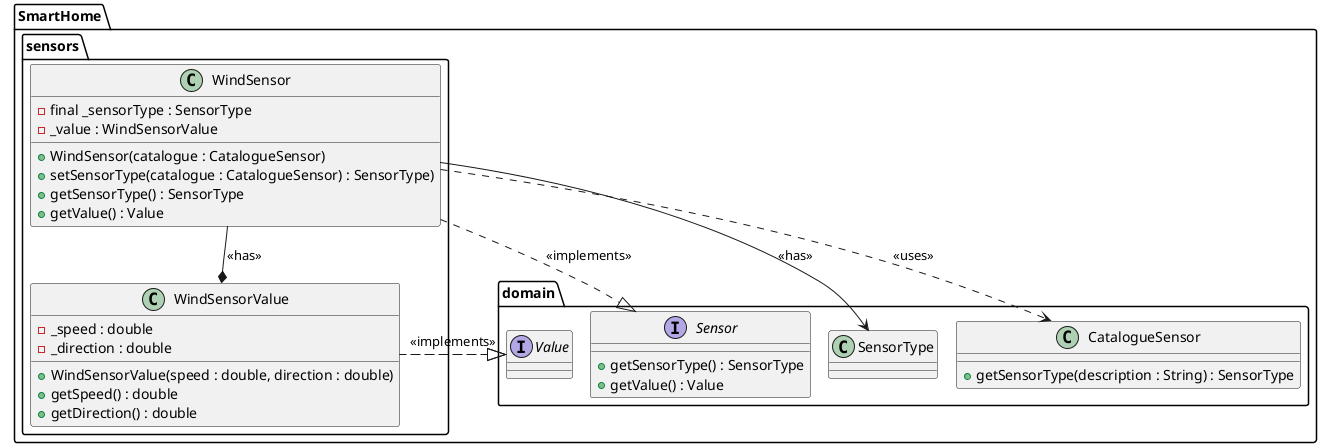 @startuml

!pragma layout smetana

package SmartHome.sensors {

    class WindSensor {
        - final _sensorType : SensorType
        - _value : WindSensorValue
        + WindSensor(catalogue : CatalogueSensor)
        + setSensorType(catalogue : CatalogueSensor) : SensorType)
        + getSensorType() : SensorType
        + getValue() : Value
    }

    class WindSensorValue implements SmartHome.domain.Value {
        - _speed : double
        - _direction : double
        + WindSensorValue(speed : double, direction : double)
        + getSpeed() : double
        + getDirection() : double
    }

}

package SmartHome.domain {

    interface Sensor {
        + getSensorType() : SensorType
        + getValue() : Value
    }

    class SensorType {
    }

    interface Value {
    }

    class CatalogueSensor {
        + getSensorType(description : String) : SensorType
    }
}

SmartHome.sensors.WindSensor ..|> SmartHome.domain.Sensor : <<implements>>
SmartHome.sensors.WindSensor --> SmartHome.domain.SensorType : <<has>>
SmartHome.sensors.WindSensor --* SmartHome.sensors.WindSensorValue : <<has>>
SmartHome.sensors.WindSensor ..> SmartHome.domain.CatalogueSensor : <<uses>>
SmartHome.sensors.WindSensorValue ..|> SmartHome.domain.Value : <<implements>>

@enduml
